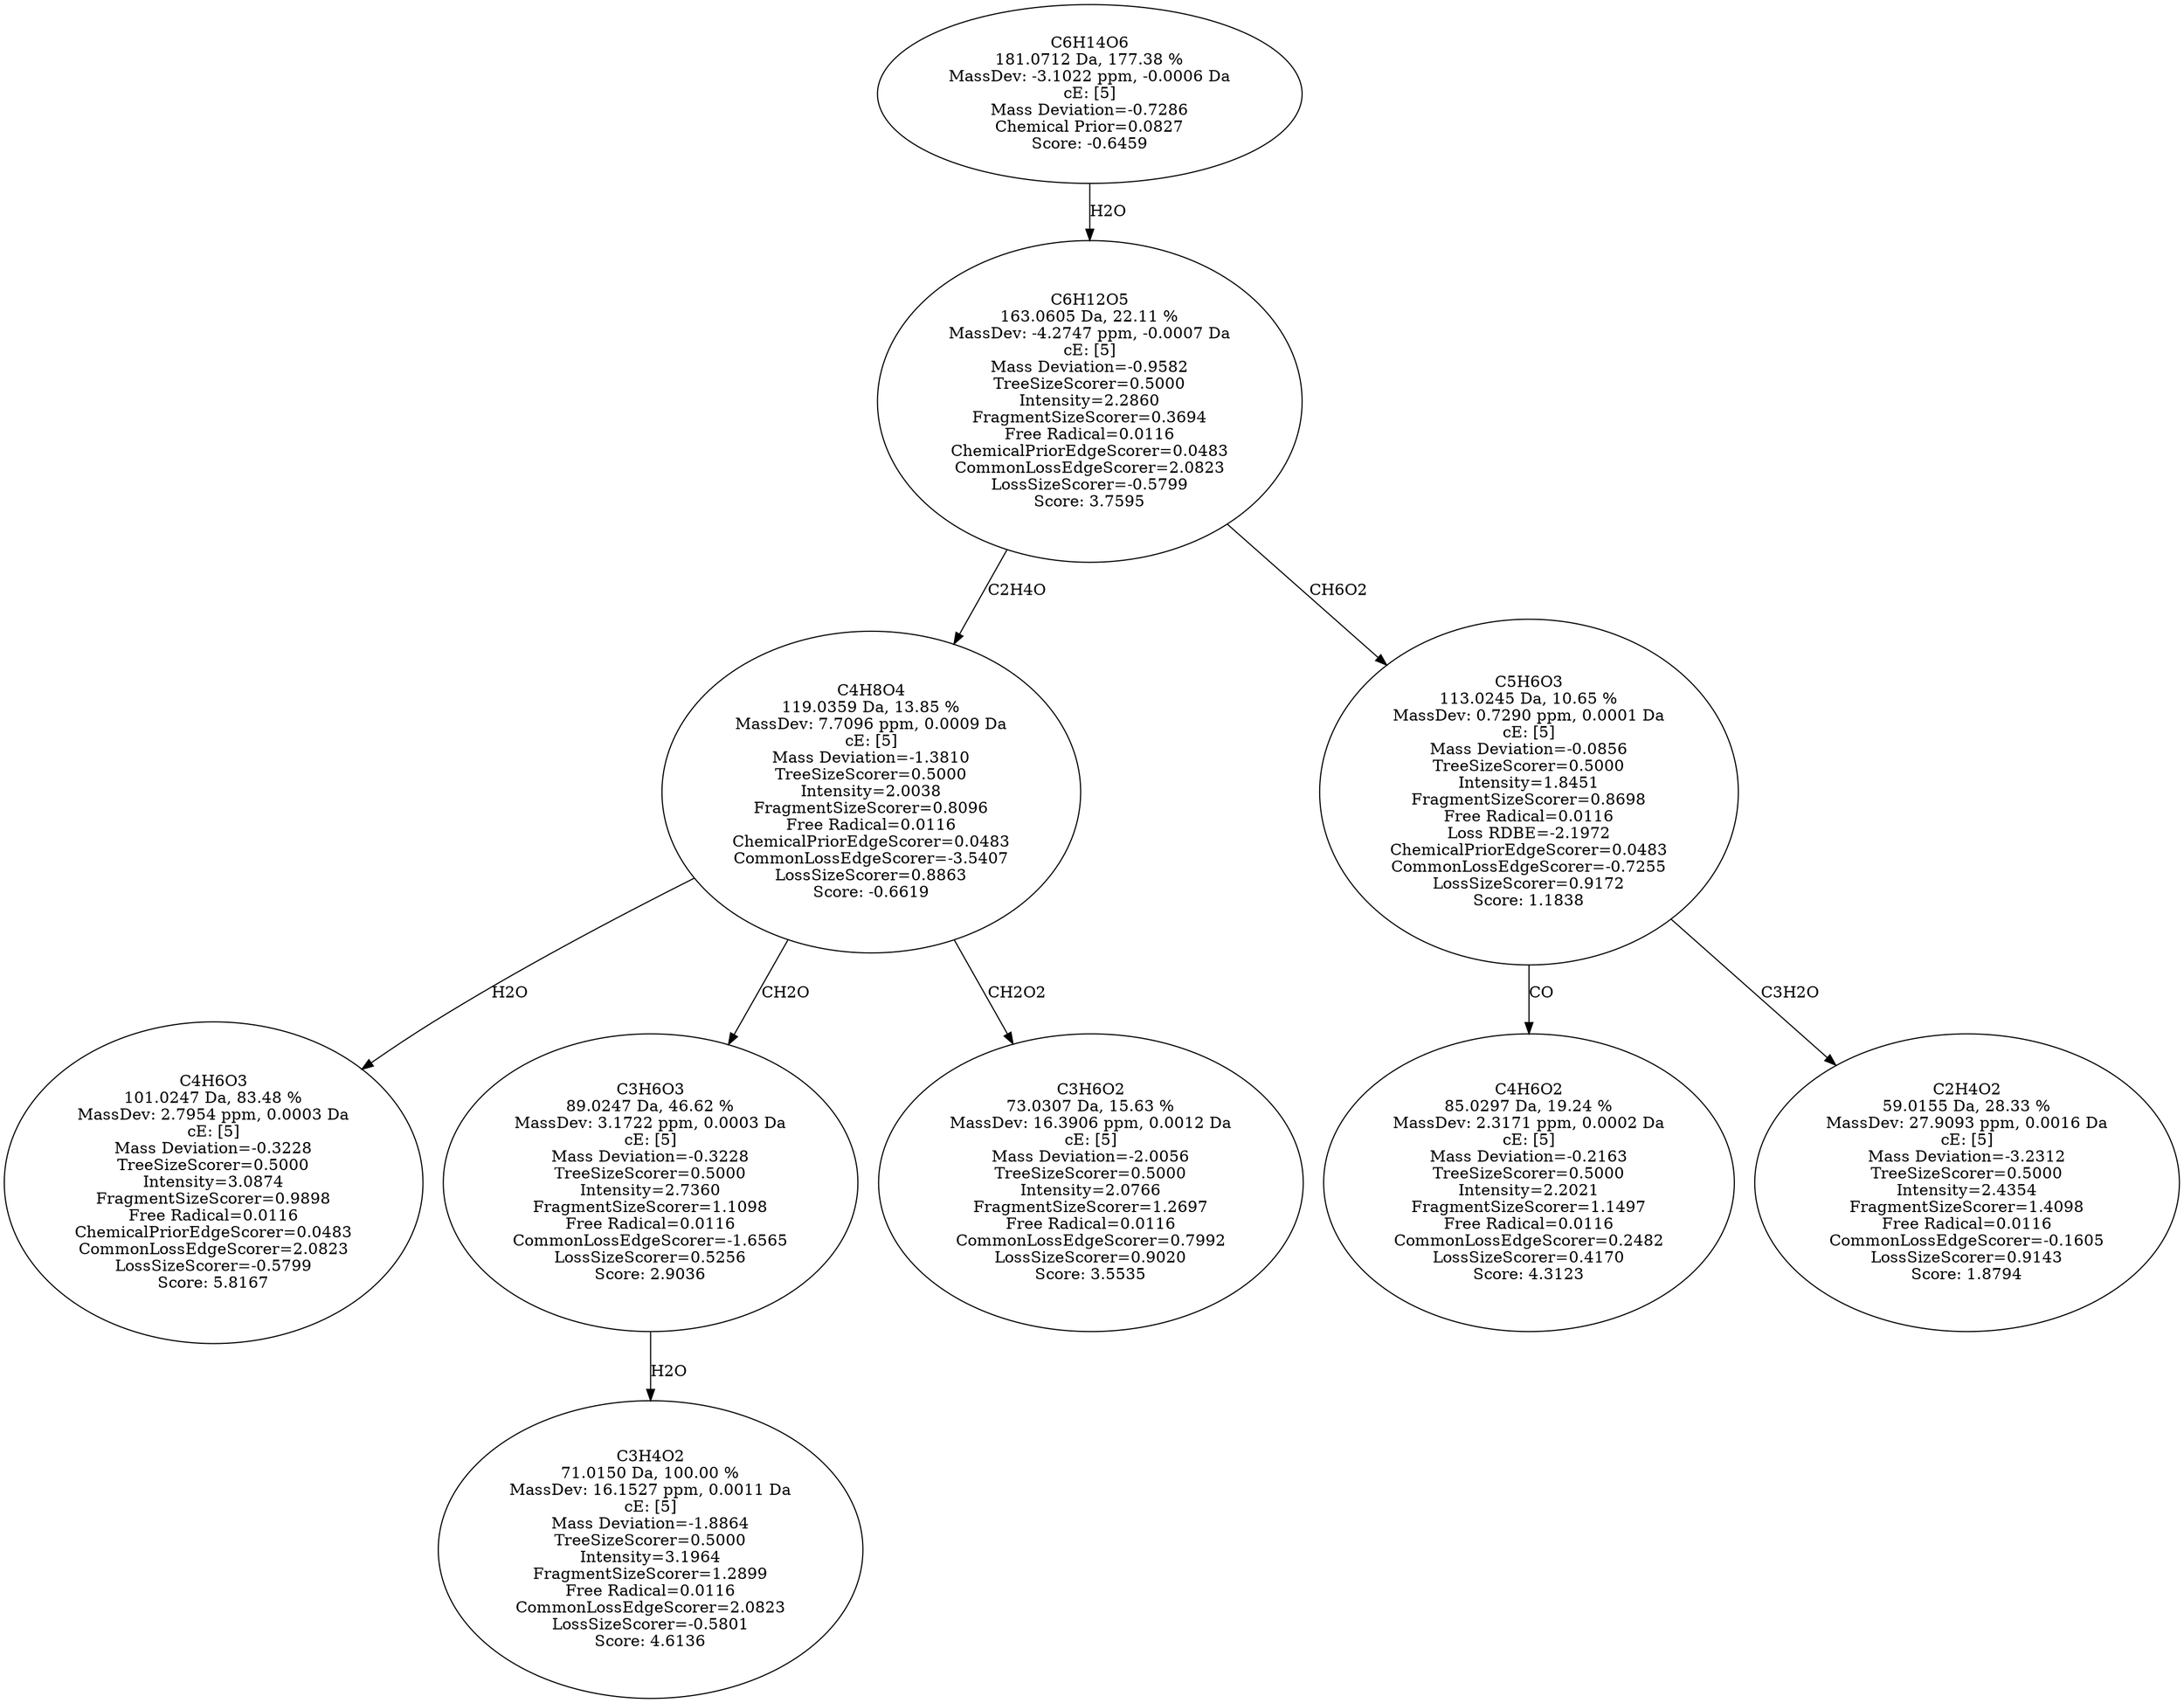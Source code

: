 strict digraph {
v1 [label="C4H6O3\n101.0247 Da, 83.48 %\nMassDev: 2.7954 ppm, 0.0003 Da\ncE: [5]\nMass Deviation=-0.3228\nTreeSizeScorer=0.5000\nIntensity=3.0874\nFragmentSizeScorer=0.9898\nFree Radical=0.0116\nChemicalPriorEdgeScorer=0.0483\nCommonLossEdgeScorer=2.0823\nLossSizeScorer=-0.5799\nScore: 5.8167"];
v2 [label="C3H4O2\n71.0150 Da, 100.00 %\nMassDev: 16.1527 ppm, 0.0011 Da\ncE: [5]\nMass Deviation=-1.8864\nTreeSizeScorer=0.5000\nIntensity=3.1964\nFragmentSizeScorer=1.2899\nFree Radical=0.0116\nCommonLossEdgeScorer=2.0823\nLossSizeScorer=-0.5801\nScore: 4.6136"];
v3 [label="C3H6O3\n89.0247 Da, 46.62 %\nMassDev: 3.1722 ppm, 0.0003 Da\ncE: [5]\nMass Deviation=-0.3228\nTreeSizeScorer=0.5000\nIntensity=2.7360\nFragmentSizeScorer=1.1098\nFree Radical=0.0116\nCommonLossEdgeScorer=-1.6565\nLossSizeScorer=0.5256\nScore: 2.9036"];
v4 [label="C3H6O2\n73.0307 Da, 15.63 %\nMassDev: 16.3906 ppm, 0.0012 Da\ncE: [5]\nMass Deviation=-2.0056\nTreeSizeScorer=0.5000\nIntensity=2.0766\nFragmentSizeScorer=1.2697\nFree Radical=0.0116\nCommonLossEdgeScorer=0.7992\nLossSizeScorer=0.9020\nScore: 3.5535"];
v5 [label="C4H8O4\n119.0359 Da, 13.85 %\nMassDev: 7.7096 ppm, 0.0009 Da\ncE: [5]\nMass Deviation=-1.3810\nTreeSizeScorer=0.5000\nIntensity=2.0038\nFragmentSizeScorer=0.8096\nFree Radical=0.0116\nChemicalPriorEdgeScorer=0.0483\nCommonLossEdgeScorer=-3.5407\nLossSizeScorer=0.8863\nScore: -0.6619"];
v6 [label="C4H6O2\n85.0297 Da, 19.24 %\nMassDev: 2.3171 ppm, 0.0002 Da\ncE: [5]\nMass Deviation=-0.2163\nTreeSizeScorer=0.5000\nIntensity=2.2021\nFragmentSizeScorer=1.1497\nFree Radical=0.0116\nCommonLossEdgeScorer=0.2482\nLossSizeScorer=0.4170\nScore: 4.3123"];
v7 [label="C2H4O2\n59.0155 Da, 28.33 %\nMassDev: 27.9093 ppm, 0.0016 Da\ncE: [5]\nMass Deviation=-3.2312\nTreeSizeScorer=0.5000\nIntensity=2.4354\nFragmentSizeScorer=1.4098\nFree Radical=0.0116\nCommonLossEdgeScorer=-0.1605\nLossSizeScorer=0.9143\nScore: 1.8794"];
v8 [label="C5H6O3\n113.0245 Da, 10.65 %\nMassDev: 0.7290 ppm, 0.0001 Da\ncE: [5]\nMass Deviation=-0.0856\nTreeSizeScorer=0.5000\nIntensity=1.8451\nFragmentSizeScorer=0.8698\nFree Radical=0.0116\nLoss RDBE=-2.1972\nChemicalPriorEdgeScorer=0.0483\nCommonLossEdgeScorer=-0.7255\nLossSizeScorer=0.9172\nScore: 1.1838"];
v9 [label="C6H12O5\n163.0605 Da, 22.11 %\nMassDev: -4.2747 ppm, -0.0007 Da\ncE: [5]\nMass Deviation=-0.9582\nTreeSizeScorer=0.5000\nIntensity=2.2860\nFragmentSizeScorer=0.3694\nFree Radical=0.0116\nChemicalPriorEdgeScorer=0.0483\nCommonLossEdgeScorer=2.0823\nLossSizeScorer=-0.5799\nScore: 3.7595"];
v10 [label="C6H14O6\n181.0712 Da, 177.38 %\nMassDev: -3.1022 ppm, -0.0006 Da\ncE: [5]\nMass Deviation=-0.7286\nChemical Prior=0.0827\nScore: -0.6459"];
v5 -> v1 [label="H2O"];
v3 -> v2 [label="H2O"];
v5 -> v3 [label="CH2O"];
v5 -> v4 [label="CH2O2"];
v9 -> v5 [label="C2H4O"];
v8 -> v6 [label="CO"];
v8 -> v7 [label="C3H2O"];
v9 -> v8 [label="CH6O2"];
v10 -> v9 [label="H2O"];
}